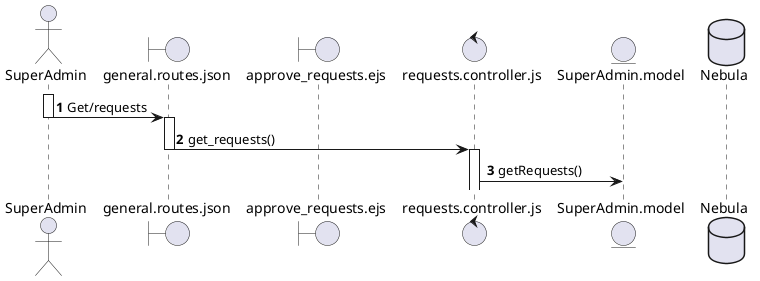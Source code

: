
@startuml REQ_27
autonumber
actor SuperAdmin as S
boundary general.routes.json as SRoute
boundary approve_requests.ejs as Requests
control requests.controller.js as SController
entity SuperAdmin.model as SModel
database Nebula as db

activate S
S -> SRoute : Get/requests
deactivate S

activate SRoute
SRoute -> SController : get_requests()
deactivate SRoute

activate SController
SController -> SModel : getRequests()
